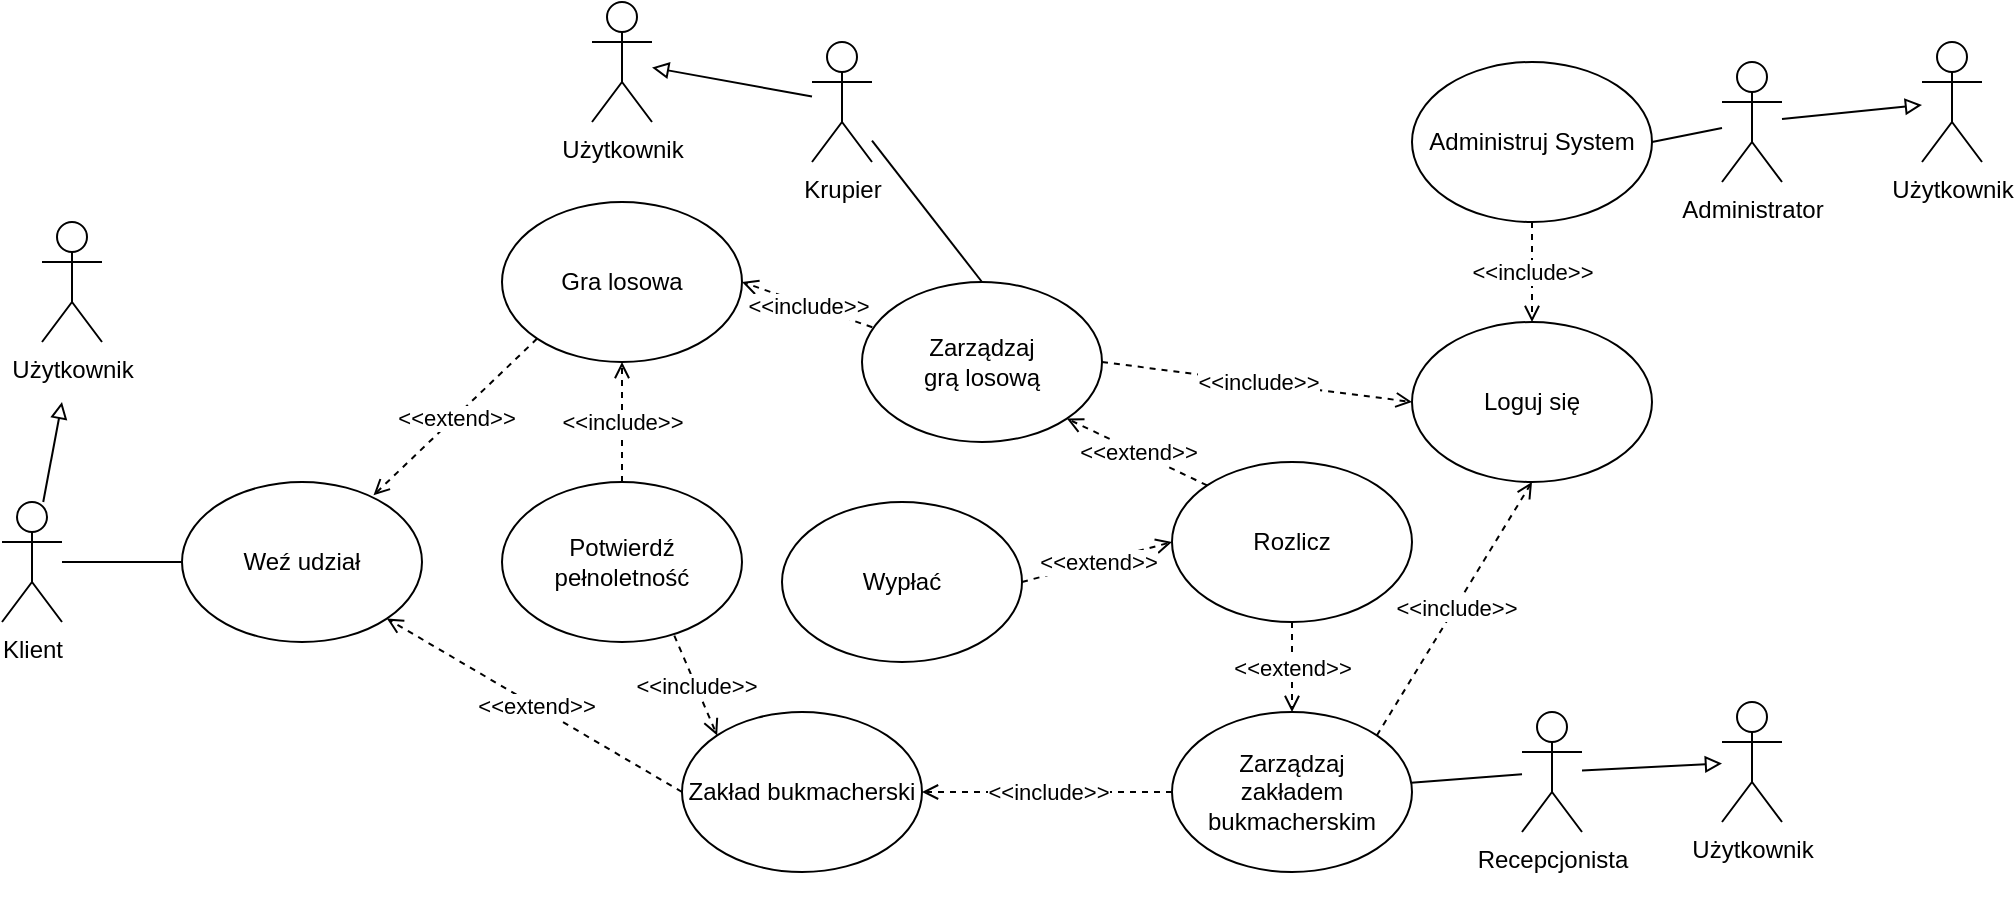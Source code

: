 <mxfile version="26.1.1">
  <diagram name="Page-1" id="c4acf3e9-155e-7222-9cf6-157b1a14988f">
    <mxGraphModel dx="712" dy="710" grid="1" gridSize="10" guides="1" tooltips="1" connect="1" arrows="1" fold="1" page="1" pageScale="1" pageWidth="1100" pageHeight="850" background="none" math="0" shadow="0">
      <root>
        <mxCell id="0" />
        <mxCell id="1" parent="0" />
        <mxCell id="vp1Ev-h1PS9OKGyUTr1B-1" value="Klient&lt;div&gt;&lt;br&gt;&lt;/div&gt;" style="shape=umlActor;verticalLabelPosition=bottom;verticalAlign=top;html=1;outlineConnect=0;" parent="1" vertex="1">
          <mxGeometry x="90" y="450" width="30" height="60" as="geometry" />
        </mxCell>
        <mxCell id="vp1Ev-h1PS9OKGyUTr1B-5" value="&lt;div&gt;Krupier&lt;/div&gt;&lt;div&gt;&lt;br&gt;&lt;/div&gt;" style="shape=umlActor;verticalLabelPosition=bottom;verticalAlign=top;html=1;outlineConnect=0;" parent="1" vertex="1">
          <mxGeometry x="495" y="220" width="30" height="60" as="geometry" />
        </mxCell>
        <mxCell id="vp1Ev-h1PS9OKGyUTr1B-6" value="&lt;div&gt;Recepcjonista&lt;/div&gt;&lt;div&gt;&lt;br&gt;&lt;/div&gt;" style="shape=umlActor;verticalLabelPosition=bottom;verticalAlign=top;html=1;outlineConnect=0;" parent="1" vertex="1">
          <mxGeometry x="850" y="555" width="30" height="60" as="geometry" />
        </mxCell>
        <mxCell id="vp1Ev-h1PS9OKGyUTr1B-7" value="&lt;div&gt;Administrator&lt;/div&gt;&lt;div&gt;&lt;br&gt;&lt;/div&gt;" style="shape=umlActor;verticalLabelPosition=bottom;verticalAlign=top;html=1;outlineConnect=0;" parent="1" vertex="1">
          <mxGeometry x="950" y="230" width="30" height="60" as="geometry" />
        </mxCell>
        <mxCell id="vp1Ev-h1PS9OKGyUTr1B-10" value="Administruj System" style="ellipse;whiteSpace=wrap;html=1;" parent="1" vertex="1">
          <mxGeometry x="795" y="230" width="120" height="80" as="geometry" />
        </mxCell>
        <mxCell id="21yyyPcz-Bat1MeMMOh2-1" value="Weź udział" style="ellipse;whiteSpace=wrap;html=1;" vertex="1" parent="1">
          <mxGeometry x="180" y="440" width="120" height="80" as="geometry" />
        </mxCell>
        <mxCell id="21yyyPcz-Bat1MeMMOh2-2" value="Zakład bukmacherski" style="ellipse;whiteSpace=wrap;html=1;" vertex="1" parent="1">
          <mxGeometry x="430" y="555" width="120" height="80" as="geometry" />
        </mxCell>
        <mxCell id="21yyyPcz-Bat1MeMMOh2-3" value="Gra losowa" style="ellipse;whiteSpace=wrap;html=1;" vertex="1" parent="1">
          <mxGeometry x="340" y="300" width="120" height="80" as="geometry" />
        </mxCell>
        <mxCell id="21yyyPcz-Bat1MeMMOh2-6" value="" style="endArrow=open;html=1;rounded=0;entryX=0.798;entryY=0.083;entryDx=0;entryDy=0;dashed=1;endFill=0;exitX=0;exitY=1;exitDx=0;exitDy=0;entryPerimeter=0;" edge="1" parent="1" source="21yyyPcz-Bat1MeMMOh2-3" target="21yyyPcz-Bat1MeMMOh2-1">
          <mxGeometry relative="1" as="geometry">
            <mxPoint x="240" y="380" as="sourcePoint" />
            <mxPoint x="360" y="510" as="targetPoint" />
          </mxGeometry>
        </mxCell>
        <mxCell id="21yyyPcz-Bat1MeMMOh2-7" value="&amp;lt;&amp;lt;extend&amp;gt;&amp;gt;" style="edgeLabel;resizable=0;html=1;;align=center;verticalAlign=middle;" connectable="0" vertex="1" parent="21yyyPcz-Bat1MeMMOh2-6">
          <mxGeometry relative="1" as="geometry" />
        </mxCell>
        <mxCell id="21yyyPcz-Bat1MeMMOh2-10" value="" style="endArrow=open;html=1;rounded=0;exitX=0;exitY=0.5;exitDx=0;exitDy=0;jumpStyle=none;dashed=1;endFill=0;entryX=1;entryY=1;entryDx=0;entryDy=0;" edge="1" parent="1" source="21yyyPcz-Bat1MeMMOh2-2" target="21yyyPcz-Bat1MeMMOh2-1">
          <mxGeometry relative="1" as="geometry">
            <mxPoint x="446" y="679" as="sourcePoint" />
            <mxPoint x="250" y="530" as="targetPoint" />
          </mxGeometry>
        </mxCell>
        <mxCell id="21yyyPcz-Bat1MeMMOh2-11" value="&amp;lt;&amp;lt;extend&amp;gt;&amp;gt;" style="edgeLabel;resizable=0;html=1;;align=center;verticalAlign=middle;" connectable="0" vertex="1" parent="21yyyPcz-Bat1MeMMOh2-10">
          <mxGeometry relative="1" as="geometry" />
        </mxCell>
        <mxCell id="21yyyPcz-Bat1MeMMOh2-12" value="" style="endArrow=none;html=1;rounded=0;entryX=0;entryY=0.5;entryDx=0;entryDy=0;" edge="1" parent="1" source="vp1Ev-h1PS9OKGyUTr1B-1" target="21yyyPcz-Bat1MeMMOh2-1">
          <mxGeometry width="50" height="50" relative="1" as="geometry">
            <mxPoint x="280" y="670" as="sourcePoint" />
            <mxPoint x="230" y="480" as="targetPoint" />
          </mxGeometry>
        </mxCell>
        <mxCell id="21yyyPcz-Bat1MeMMOh2-15" value="Rozlicz" style="ellipse;whiteSpace=wrap;html=1;" vertex="1" parent="1">
          <mxGeometry x="675" y="430" width="120" height="80" as="geometry" />
        </mxCell>
        <mxCell id="21yyyPcz-Bat1MeMMOh2-17" value="Wypłać" style="ellipse;whiteSpace=wrap;html=1;" vertex="1" parent="1">
          <mxGeometry x="480" y="450" width="120" height="80" as="geometry" />
        </mxCell>
        <mxCell id="21yyyPcz-Bat1MeMMOh2-18" value="" style="endArrow=open;html=1;rounded=0;exitX=1;exitY=0.5;exitDx=0;exitDy=0;entryX=0;entryY=0.5;entryDx=0;entryDy=0;dashed=1;endFill=0;" edge="1" parent="1" source="21yyyPcz-Bat1MeMMOh2-17" target="21yyyPcz-Bat1MeMMOh2-15">
          <mxGeometry relative="1" as="geometry">
            <mxPoint x="716" y="790" as="sourcePoint" />
            <mxPoint x="718" y="728" as="targetPoint" />
          </mxGeometry>
        </mxCell>
        <mxCell id="21yyyPcz-Bat1MeMMOh2-19" value="&amp;lt;&amp;lt;extend&amp;gt;&amp;gt;" style="edgeLabel;resizable=0;html=1;;align=center;verticalAlign=middle;" connectable="0" vertex="1" parent="21yyyPcz-Bat1MeMMOh2-18">
          <mxGeometry relative="1" as="geometry" />
        </mxCell>
        <mxCell id="21yyyPcz-Bat1MeMMOh2-21" value="" style="endArrow=none;html=1;rounded=0;" edge="1" parent="1" source="vp1Ev-h1PS9OKGyUTr1B-6" target="21yyyPcz-Bat1MeMMOh2-28">
          <mxGeometry width="50" height="50" relative="1" as="geometry">
            <mxPoint x="750" y="580" as="sourcePoint" />
            <mxPoint x="800" y="530" as="targetPoint" />
          </mxGeometry>
        </mxCell>
        <mxCell id="21yyyPcz-Bat1MeMMOh2-24" value="" style="endArrow=open;html=1;rounded=0;entryX=1;entryY=0.5;entryDx=0;entryDy=0;endFill=0;dashed=1;exitX=0;exitY=0.5;exitDx=0;exitDy=0;" edge="1" parent="1" source="21yyyPcz-Bat1MeMMOh2-28" target="21yyyPcz-Bat1MeMMOh2-2">
          <mxGeometry relative="1" as="geometry">
            <mxPoint x="570" y="510" as="sourcePoint" />
            <mxPoint x="550" y="670" as="targetPoint" />
          </mxGeometry>
        </mxCell>
        <mxCell id="21yyyPcz-Bat1MeMMOh2-25" value="&amp;lt;&amp;lt;include&amp;gt;&amp;gt;" style="edgeLabel;resizable=0;html=1;;align=center;verticalAlign=middle;" connectable="0" vertex="1" parent="21yyyPcz-Bat1MeMMOh2-24">
          <mxGeometry relative="1" as="geometry" />
        </mxCell>
        <mxCell id="21yyyPcz-Bat1MeMMOh2-28" value="Zarządzaj&lt;div&gt;zakładem bukmacherskim&lt;/div&gt;" style="ellipse;whiteSpace=wrap;html=1;" vertex="1" parent="1">
          <mxGeometry x="675" y="555" width="120" height="80" as="geometry" />
        </mxCell>
        <mxCell id="21yyyPcz-Bat1MeMMOh2-40" value="Zarządzaj&lt;div&gt;grą losową&lt;/div&gt;" style="ellipse;whiteSpace=wrap;html=1;" vertex="1" parent="1">
          <mxGeometry x="520" y="340" width="120" height="80" as="geometry" />
        </mxCell>
        <mxCell id="21yyyPcz-Bat1MeMMOh2-41" value="" style="endArrow=open;html=1;rounded=0;entryX=1;entryY=0.5;entryDx=0;entryDy=0;endFill=0;dashed=1;exitX=0.043;exitY=0.283;exitDx=0;exitDy=0;exitPerimeter=0;" edge="1" parent="1" source="21yyyPcz-Bat1MeMMOh2-40" target="21yyyPcz-Bat1MeMMOh2-3">
          <mxGeometry relative="1" as="geometry">
            <mxPoint x="630" y="390" as="sourcePoint" />
            <mxPoint x="540" y="340" as="targetPoint" />
          </mxGeometry>
        </mxCell>
        <mxCell id="21yyyPcz-Bat1MeMMOh2-42" value="&amp;lt;&amp;lt;include&amp;gt;&amp;gt;" style="edgeLabel;resizable=0;html=1;;align=center;verticalAlign=middle;" connectable="0" vertex="1" parent="21yyyPcz-Bat1MeMMOh2-41">
          <mxGeometry relative="1" as="geometry" />
        </mxCell>
        <mxCell id="21yyyPcz-Bat1MeMMOh2-48" value="" style="endArrow=open;html=1;rounded=0;exitX=0.5;exitY=1;exitDx=0;exitDy=0;dashed=1;endFill=0;entryX=0.5;entryY=0;entryDx=0;entryDy=0;" edge="1" parent="1" source="21yyyPcz-Bat1MeMMOh2-15" target="21yyyPcz-Bat1MeMMOh2-28">
          <mxGeometry relative="1" as="geometry">
            <mxPoint x="860" y="450" as="sourcePoint" />
            <mxPoint x="710" y="410" as="targetPoint" />
          </mxGeometry>
        </mxCell>
        <mxCell id="21yyyPcz-Bat1MeMMOh2-49" value="&amp;lt;&amp;lt;extend&amp;gt;&amp;gt;" style="edgeLabel;resizable=0;html=1;;align=center;verticalAlign=middle;" connectable="0" vertex="1" parent="21yyyPcz-Bat1MeMMOh2-48">
          <mxGeometry relative="1" as="geometry" />
        </mxCell>
        <mxCell id="21yyyPcz-Bat1MeMMOh2-50" value="" style="endArrow=open;html=1;rounded=0;exitX=0;exitY=0;exitDx=0;exitDy=0;dashed=1;endFill=0;entryX=1;entryY=1;entryDx=0;entryDy=0;" edge="1" parent="1" source="21yyyPcz-Bat1MeMMOh2-15" target="21yyyPcz-Bat1MeMMOh2-40">
          <mxGeometry relative="1" as="geometry">
            <mxPoint x="818" y="438" as="sourcePoint" />
            <mxPoint x="730" y="370" as="targetPoint" />
          </mxGeometry>
        </mxCell>
        <mxCell id="21yyyPcz-Bat1MeMMOh2-51" value="&amp;lt;&amp;lt;extend&amp;gt;&amp;gt;" style="edgeLabel;resizable=0;html=1;;align=center;verticalAlign=middle;" connectable="0" vertex="1" parent="21yyyPcz-Bat1MeMMOh2-50">
          <mxGeometry relative="1" as="geometry" />
        </mxCell>
        <mxCell id="21yyyPcz-Bat1MeMMOh2-52" value="" style="endArrow=none;html=1;rounded=0;exitX=0.5;exitY=0;exitDx=0;exitDy=0;" edge="1" parent="1" source="21yyyPcz-Bat1MeMMOh2-40" target="vp1Ev-h1PS9OKGyUTr1B-5">
          <mxGeometry width="50" height="50" relative="1" as="geometry">
            <mxPoint x="660" y="420" as="sourcePoint" />
            <mxPoint x="710" y="370" as="targetPoint" />
          </mxGeometry>
        </mxCell>
        <mxCell id="21yyyPcz-Bat1MeMMOh2-53" value="Loguj się" style="ellipse;whiteSpace=wrap;html=1;" vertex="1" parent="1">
          <mxGeometry x="795" y="360" width="120" height="80" as="geometry" />
        </mxCell>
        <mxCell id="21yyyPcz-Bat1MeMMOh2-55" value="" style="endArrow=open;html=1;rounded=0;entryX=0.5;entryY=1;entryDx=0;entryDy=0;endFill=0;dashed=1;exitX=1;exitY=0;exitDx=0;exitDy=0;" edge="1" parent="1" source="21yyyPcz-Bat1MeMMOh2-28" target="21yyyPcz-Bat1MeMMOh2-53">
          <mxGeometry relative="1" as="geometry">
            <mxPoint x="1090" y="470" as="sourcePoint" />
            <mxPoint x="920" y="480" as="targetPoint" />
          </mxGeometry>
        </mxCell>
        <mxCell id="21yyyPcz-Bat1MeMMOh2-56" value="&amp;lt;&amp;lt;include&amp;gt;&amp;gt;" style="edgeLabel;resizable=0;html=1;;align=center;verticalAlign=middle;" connectable="0" vertex="1" parent="21yyyPcz-Bat1MeMMOh2-55">
          <mxGeometry relative="1" as="geometry" />
        </mxCell>
        <mxCell id="21yyyPcz-Bat1MeMMOh2-57" value="" style="endArrow=open;html=1;rounded=0;entryX=0;entryY=0.5;entryDx=0;entryDy=0;endFill=0;dashed=1;exitX=1;exitY=0.5;exitDx=0;exitDy=0;" edge="1" parent="1" source="21yyyPcz-Bat1MeMMOh2-40" target="21yyyPcz-Bat1MeMMOh2-53">
          <mxGeometry relative="1" as="geometry">
            <mxPoint x="1090" y="340" as="sourcePoint" />
            <mxPoint x="920" y="350" as="targetPoint" />
          </mxGeometry>
        </mxCell>
        <mxCell id="21yyyPcz-Bat1MeMMOh2-58" value="&amp;lt;&amp;lt;include&amp;gt;&amp;gt;" style="edgeLabel;resizable=0;html=1;;align=center;verticalAlign=middle;" connectable="0" vertex="1" parent="21yyyPcz-Bat1MeMMOh2-57">
          <mxGeometry relative="1" as="geometry" />
        </mxCell>
        <mxCell id="21yyyPcz-Bat1MeMMOh2-59" value="" style="endArrow=open;html=1;rounded=0;endFill=0;dashed=1;entryX=0.5;entryY=0;entryDx=0;entryDy=0;exitX=0.5;exitY=1;exitDx=0;exitDy=0;" edge="1" parent="1" source="vp1Ev-h1PS9OKGyUTr1B-10" target="21yyyPcz-Bat1MeMMOh2-53">
          <mxGeometry relative="1" as="geometry">
            <mxPoint x="1030" y="470" as="sourcePoint" />
            <mxPoint x="1020" y="340" as="targetPoint" />
          </mxGeometry>
        </mxCell>
        <mxCell id="21yyyPcz-Bat1MeMMOh2-60" value="&amp;lt;&amp;lt;include&amp;gt;&amp;gt;" style="edgeLabel;resizable=0;html=1;;align=center;verticalAlign=middle;" connectable="0" vertex="1" parent="21yyyPcz-Bat1MeMMOh2-59">
          <mxGeometry relative="1" as="geometry" />
        </mxCell>
        <mxCell id="21yyyPcz-Bat1MeMMOh2-62" value="" style="endArrow=none;html=1;rounded=0;exitX=1;exitY=0.5;exitDx=0;exitDy=0;" edge="1" parent="1" source="vp1Ev-h1PS9OKGyUTr1B-10" target="vp1Ev-h1PS9OKGyUTr1B-7">
          <mxGeometry width="50" height="50" relative="1" as="geometry">
            <mxPoint x="770" y="600" as="sourcePoint" />
            <mxPoint x="820" y="550" as="targetPoint" />
          </mxGeometry>
        </mxCell>
        <mxCell id="21yyyPcz-Bat1MeMMOh2-63" value="Potwierdź&lt;div&gt;pełnoletność&lt;/div&gt;" style="ellipse;whiteSpace=wrap;html=1;" vertex="1" parent="1">
          <mxGeometry x="340" y="440" width="120" height="80" as="geometry" />
        </mxCell>
        <mxCell id="21yyyPcz-Bat1MeMMOh2-64" value="" style="endArrow=open;html=1;rounded=0;endFill=0;dashed=1;exitX=0.5;exitY=0;exitDx=0;exitDy=0;entryX=0.5;entryY=1;entryDx=0;entryDy=0;" edge="1" parent="1" source="21yyyPcz-Bat1MeMMOh2-63" target="21yyyPcz-Bat1MeMMOh2-3">
          <mxGeometry relative="1" as="geometry">
            <mxPoint x="680" y="600" as="sourcePoint" />
            <mxPoint x="160" y="580" as="targetPoint" />
          </mxGeometry>
        </mxCell>
        <mxCell id="21yyyPcz-Bat1MeMMOh2-65" value="&amp;lt;&amp;lt;include&amp;gt;&amp;gt;" style="edgeLabel;resizable=0;html=1;;align=center;verticalAlign=middle;" connectable="0" vertex="1" parent="21yyyPcz-Bat1MeMMOh2-64">
          <mxGeometry relative="1" as="geometry" />
        </mxCell>
        <mxCell id="21yyyPcz-Bat1MeMMOh2-68" value="" style="endArrow=open;html=1;rounded=0;endFill=0;dashed=1;exitX=0.718;exitY=0.96;exitDx=0;exitDy=0;entryX=0;entryY=0;entryDx=0;entryDy=0;exitPerimeter=0;" edge="1" parent="1" source="21yyyPcz-Bat1MeMMOh2-63" target="21yyyPcz-Bat1MeMMOh2-2">
          <mxGeometry relative="1" as="geometry">
            <mxPoint x="270" y="710" as="sourcePoint" />
            <mxPoint x="260" y="650" as="targetPoint" />
          </mxGeometry>
        </mxCell>
        <mxCell id="21yyyPcz-Bat1MeMMOh2-69" value="&amp;lt;&amp;lt;include&amp;gt;&amp;gt;" style="edgeLabel;resizable=0;html=1;;align=center;verticalAlign=middle;" connectable="0" vertex="1" parent="21yyyPcz-Bat1MeMMOh2-68">
          <mxGeometry relative="1" as="geometry" />
        </mxCell>
        <mxCell id="21yyyPcz-Bat1MeMMOh2-72" value="&lt;div&gt;Użytkownik&lt;/div&gt;&lt;div&gt;&lt;br&gt;&lt;/div&gt;" style="shape=umlActor;verticalLabelPosition=bottom;verticalAlign=top;html=1;outlineConnect=0;" vertex="1" parent="1">
          <mxGeometry x="1050" y="220" width="30" height="60" as="geometry" />
        </mxCell>
        <mxCell id="21yyyPcz-Bat1MeMMOh2-73" value="&lt;div&gt;Użytkownik&lt;/div&gt;&lt;div&gt;&lt;br&gt;&lt;/div&gt;" style="shape=umlActor;verticalLabelPosition=bottom;verticalAlign=top;html=1;outlineConnect=0;" vertex="1" parent="1">
          <mxGeometry x="385" y="200" width="30" height="60" as="geometry" />
        </mxCell>
        <mxCell id="21yyyPcz-Bat1MeMMOh2-74" value="" style="endArrow=block;html=1;rounded=0;endFill=0;" edge="1" parent="1" source="vp1Ev-h1PS9OKGyUTr1B-5" target="21yyyPcz-Bat1MeMMOh2-73">
          <mxGeometry width="50" height="50" relative="1" as="geometry">
            <mxPoint x="490" y="390" as="sourcePoint" />
            <mxPoint x="540" y="340" as="targetPoint" />
          </mxGeometry>
        </mxCell>
        <mxCell id="21yyyPcz-Bat1MeMMOh2-75" value="" style="endArrow=block;html=1;rounded=0;endFill=0;" edge="1" parent="1" source="vp1Ev-h1PS9OKGyUTr1B-7" target="21yyyPcz-Bat1MeMMOh2-72">
          <mxGeometry width="50" height="50" relative="1" as="geometry">
            <mxPoint x="540" y="239" as="sourcePoint" />
            <mxPoint x="470" y="232" as="targetPoint" />
          </mxGeometry>
        </mxCell>
        <mxCell id="21yyyPcz-Bat1MeMMOh2-76" value="&lt;div&gt;Użytkownik&lt;/div&gt;&lt;div&gt;&lt;br&gt;&lt;/div&gt;" style="shape=umlActor;verticalLabelPosition=bottom;verticalAlign=top;html=1;outlineConnect=0;" vertex="1" parent="1">
          <mxGeometry x="950" y="550" width="30" height="60" as="geometry" />
        </mxCell>
        <mxCell id="21yyyPcz-Bat1MeMMOh2-77" value="" style="endArrow=block;html=1;rounded=0;endFill=0;" edge="1" parent="1" target="21yyyPcz-Bat1MeMMOh2-76" source="vp1Ev-h1PS9OKGyUTr1B-6">
          <mxGeometry width="50" height="50" relative="1" as="geometry">
            <mxPoint x="945" y="680" as="sourcePoint" />
            <mxPoint x="870" y="680" as="targetPoint" />
          </mxGeometry>
        </mxCell>
        <mxCell id="21yyyPcz-Bat1MeMMOh2-78" value="&lt;div&gt;Użytkownik&lt;/div&gt;&lt;div&gt;&lt;br&gt;&lt;/div&gt;" style="shape=umlActor;verticalLabelPosition=bottom;verticalAlign=top;html=1;outlineConnect=0;" vertex="1" parent="1">
          <mxGeometry x="110" y="310" width="30" height="60" as="geometry" />
        </mxCell>
        <mxCell id="21yyyPcz-Bat1MeMMOh2-79" value="" style="endArrow=block;html=1;rounded=0;endFill=0;" edge="1" parent="1" source="vp1Ev-h1PS9OKGyUTr1B-1">
          <mxGeometry width="50" height="50" relative="1" as="geometry">
            <mxPoint x="220" y="638" as="sourcePoint" />
            <mxPoint x="120" y="400" as="targetPoint" />
          </mxGeometry>
        </mxCell>
      </root>
    </mxGraphModel>
  </diagram>
</mxfile>
